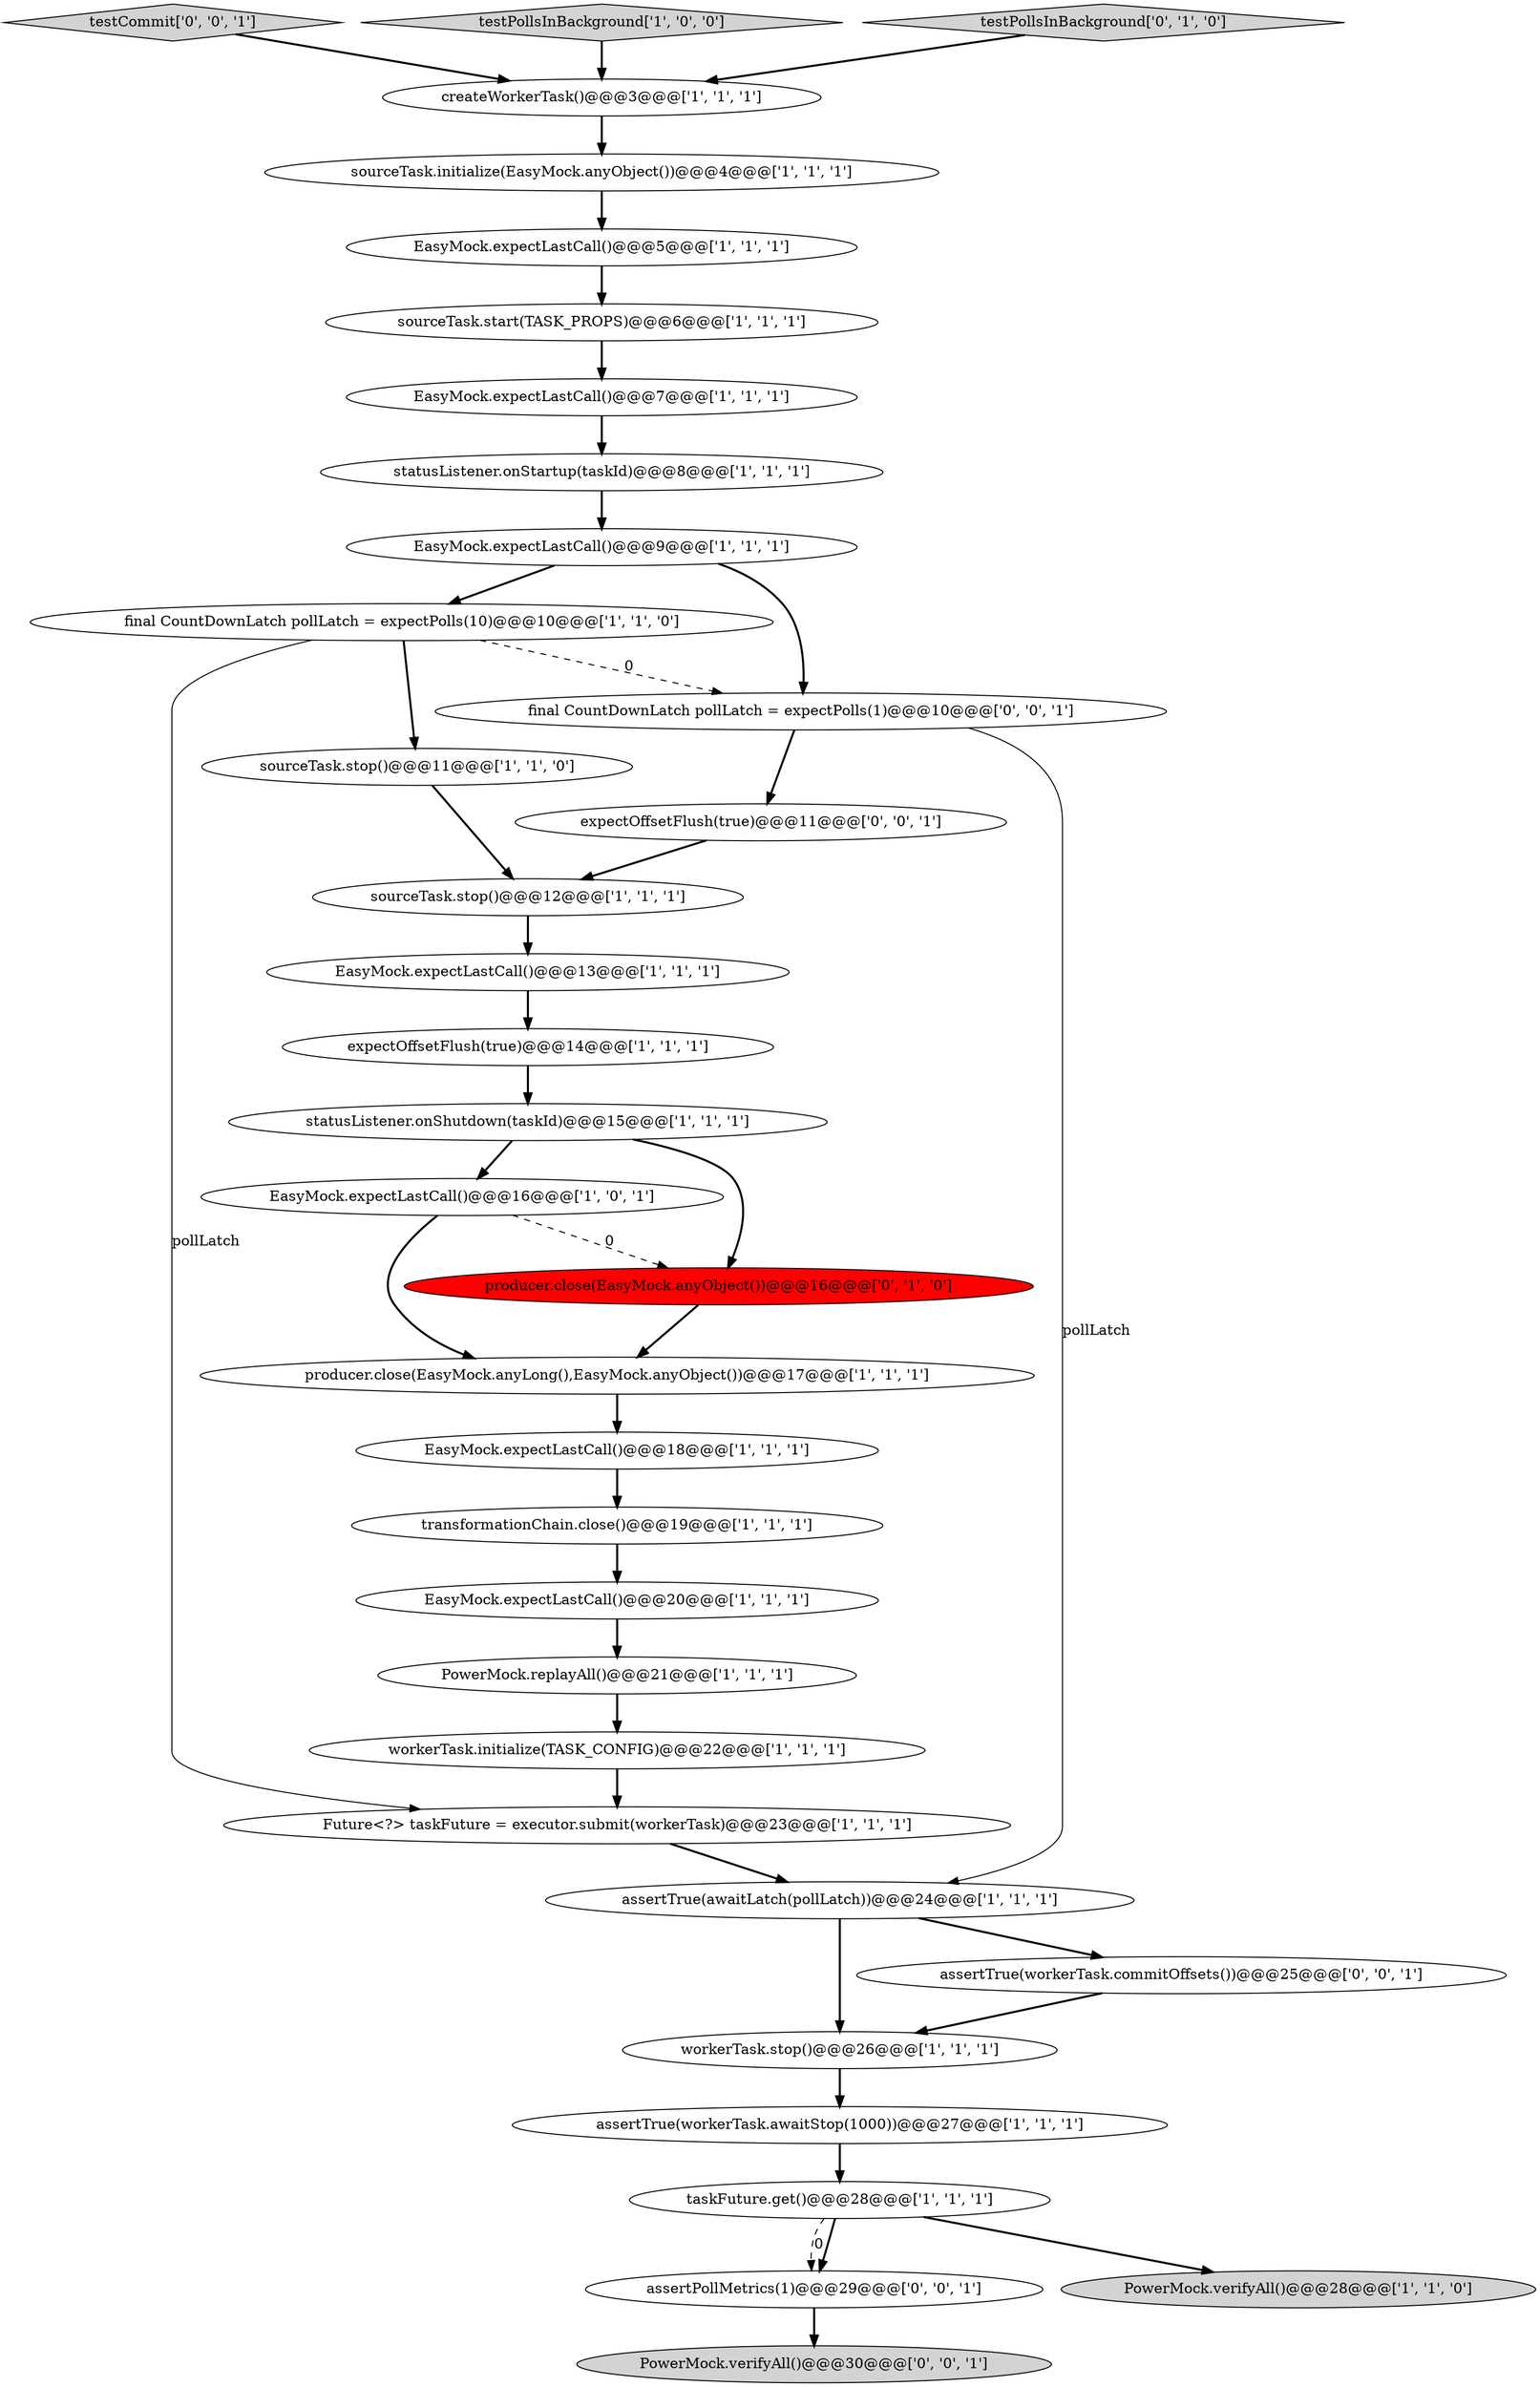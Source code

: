 digraph {
15 [style = filled, label = "assertTrue(workerTask.awaitStop(1000))@@@27@@@['1', '1', '1']", fillcolor = white, shape = ellipse image = "AAA0AAABBB1BBB"];
1 [style = filled, label = "sourceTask.stop()@@@12@@@['1', '1', '1']", fillcolor = white, shape = ellipse image = "AAA0AAABBB1BBB"];
24 [style = filled, label = "PowerMock.replayAll()@@@21@@@['1', '1', '1']", fillcolor = white, shape = ellipse image = "AAA0AAABBB1BBB"];
30 [style = filled, label = "assertPollMetrics(1)@@@29@@@['0', '0', '1']", fillcolor = white, shape = ellipse image = "AAA0AAABBB3BBB"];
29 [style = filled, label = "expectOffsetFlush(true)@@@11@@@['0', '0', '1']", fillcolor = white, shape = ellipse image = "AAA0AAABBB3BBB"];
34 [style = filled, label = "testCommit['0', '0', '1']", fillcolor = lightgray, shape = diamond image = "AAA0AAABBB3BBB"];
26 [style = filled, label = "workerTask.initialize(TASK_CONFIG)@@@22@@@['1', '1', '1']", fillcolor = white, shape = ellipse image = "AAA0AAABBB1BBB"];
12 [style = filled, label = "EasyMock.expectLastCall()@@@20@@@['1', '1', '1']", fillcolor = white, shape = ellipse image = "AAA0AAABBB1BBB"];
32 [style = filled, label = "PowerMock.verifyAll()@@@30@@@['0', '0', '1']", fillcolor = lightgray, shape = ellipse image = "AAA0AAABBB3BBB"];
4 [style = filled, label = "sourceTask.start(TASK_PROPS)@@@6@@@['1', '1', '1']", fillcolor = white, shape = ellipse image = "AAA0AAABBB1BBB"];
6 [style = filled, label = "createWorkerTask()@@@3@@@['1', '1', '1']", fillcolor = white, shape = ellipse image = "AAA0AAABBB1BBB"];
27 [style = filled, label = "producer.close(EasyMock.anyObject())@@@16@@@['0', '1', '0']", fillcolor = red, shape = ellipse image = "AAA1AAABBB2BBB"];
14 [style = filled, label = "sourceTask.stop()@@@11@@@['1', '1', '0']", fillcolor = white, shape = ellipse image = "AAA0AAABBB1BBB"];
10 [style = filled, label = "EasyMock.expectLastCall()@@@16@@@['1', '0', '1']", fillcolor = white, shape = ellipse image = "AAA0AAABBB1BBB"];
13 [style = filled, label = "final CountDownLatch pollLatch = expectPolls(10)@@@10@@@['1', '1', '0']", fillcolor = white, shape = ellipse image = "AAA0AAABBB1BBB"];
11 [style = filled, label = "expectOffsetFlush(true)@@@14@@@['1', '1', '1']", fillcolor = white, shape = ellipse image = "AAA0AAABBB1BBB"];
17 [style = filled, label = "EasyMock.expectLastCall()@@@18@@@['1', '1', '1']", fillcolor = white, shape = ellipse image = "AAA0AAABBB1BBB"];
23 [style = filled, label = "statusListener.onStartup(taskId)@@@8@@@['1', '1', '1']", fillcolor = white, shape = ellipse image = "AAA0AAABBB1BBB"];
5 [style = filled, label = "assertTrue(awaitLatch(pollLatch))@@@24@@@['1', '1', '1']", fillcolor = white, shape = ellipse image = "AAA0AAABBB1BBB"];
20 [style = filled, label = "statusListener.onShutdown(taskId)@@@15@@@['1', '1', '1']", fillcolor = white, shape = ellipse image = "AAA0AAABBB1BBB"];
0 [style = filled, label = "EasyMock.expectLastCall()@@@5@@@['1', '1', '1']", fillcolor = white, shape = ellipse image = "AAA0AAABBB1BBB"];
21 [style = filled, label = "testPollsInBackground['1', '0', '0']", fillcolor = lightgray, shape = diamond image = "AAA0AAABBB1BBB"];
19 [style = filled, label = "EasyMock.expectLastCall()@@@9@@@['1', '1', '1']", fillcolor = white, shape = ellipse image = "AAA0AAABBB1BBB"];
3 [style = filled, label = "EasyMock.expectLastCall()@@@13@@@['1', '1', '1']", fillcolor = white, shape = ellipse image = "AAA0AAABBB1BBB"];
2 [style = filled, label = "workerTask.stop()@@@26@@@['1', '1', '1']", fillcolor = white, shape = ellipse image = "AAA0AAABBB1BBB"];
25 [style = filled, label = "EasyMock.expectLastCall()@@@7@@@['1', '1', '1']", fillcolor = white, shape = ellipse image = "AAA0AAABBB1BBB"];
31 [style = filled, label = "assertTrue(workerTask.commitOffsets())@@@25@@@['0', '0', '1']", fillcolor = white, shape = ellipse image = "AAA0AAABBB3BBB"];
16 [style = filled, label = "PowerMock.verifyAll()@@@28@@@['1', '1', '0']", fillcolor = lightgray, shape = ellipse image = "AAA0AAABBB1BBB"];
8 [style = filled, label = "producer.close(EasyMock.anyLong(),EasyMock.anyObject())@@@17@@@['1', '1', '1']", fillcolor = white, shape = ellipse image = "AAA0AAABBB1BBB"];
33 [style = filled, label = "final CountDownLatch pollLatch = expectPolls(1)@@@10@@@['0', '0', '1']", fillcolor = white, shape = ellipse image = "AAA0AAABBB3BBB"];
18 [style = filled, label = "sourceTask.initialize(EasyMock.anyObject())@@@4@@@['1', '1', '1']", fillcolor = white, shape = ellipse image = "AAA0AAABBB1BBB"];
22 [style = filled, label = "taskFuture.get()@@@28@@@['1', '1', '1']", fillcolor = white, shape = ellipse image = "AAA0AAABBB1BBB"];
7 [style = filled, label = "Future<?> taskFuture = executor.submit(workerTask)@@@23@@@['1', '1', '1']", fillcolor = white, shape = ellipse image = "AAA0AAABBB1BBB"];
9 [style = filled, label = "transformationChain.close()@@@19@@@['1', '1', '1']", fillcolor = white, shape = ellipse image = "AAA0AAABBB1BBB"];
28 [style = filled, label = "testPollsInBackground['0', '1', '0']", fillcolor = lightgray, shape = diamond image = "AAA0AAABBB2BBB"];
19->33 [style = bold, label=""];
11->20 [style = bold, label=""];
28->6 [style = bold, label=""];
26->7 [style = bold, label=""];
4->25 [style = bold, label=""];
21->6 [style = bold, label=""];
22->16 [style = bold, label=""];
25->23 [style = bold, label=""];
6->18 [style = bold, label=""];
17->9 [style = bold, label=""];
1->3 [style = bold, label=""];
3->11 [style = bold, label=""];
30->32 [style = bold, label=""];
31->2 [style = bold, label=""];
12->24 [style = bold, label=""];
10->27 [style = dashed, label="0"];
22->30 [style = bold, label=""];
14->1 [style = bold, label=""];
15->22 [style = bold, label=""];
20->10 [style = bold, label=""];
20->27 [style = bold, label=""];
33->29 [style = bold, label=""];
8->17 [style = bold, label=""];
24->26 [style = bold, label=""];
5->2 [style = bold, label=""];
7->5 [style = bold, label=""];
19->13 [style = bold, label=""];
10->8 [style = bold, label=""];
5->31 [style = bold, label=""];
0->4 [style = bold, label=""];
13->7 [style = solid, label="pollLatch"];
22->30 [style = dashed, label="0"];
23->19 [style = bold, label=""];
34->6 [style = bold, label=""];
2->15 [style = bold, label=""];
13->33 [style = dashed, label="0"];
9->12 [style = bold, label=""];
29->1 [style = bold, label=""];
33->5 [style = solid, label="pollLatch"];
13->14 [style = bold, label=""];
27->8 [style = bold, label=""];
18->0 [style = bold, label=""];
}
